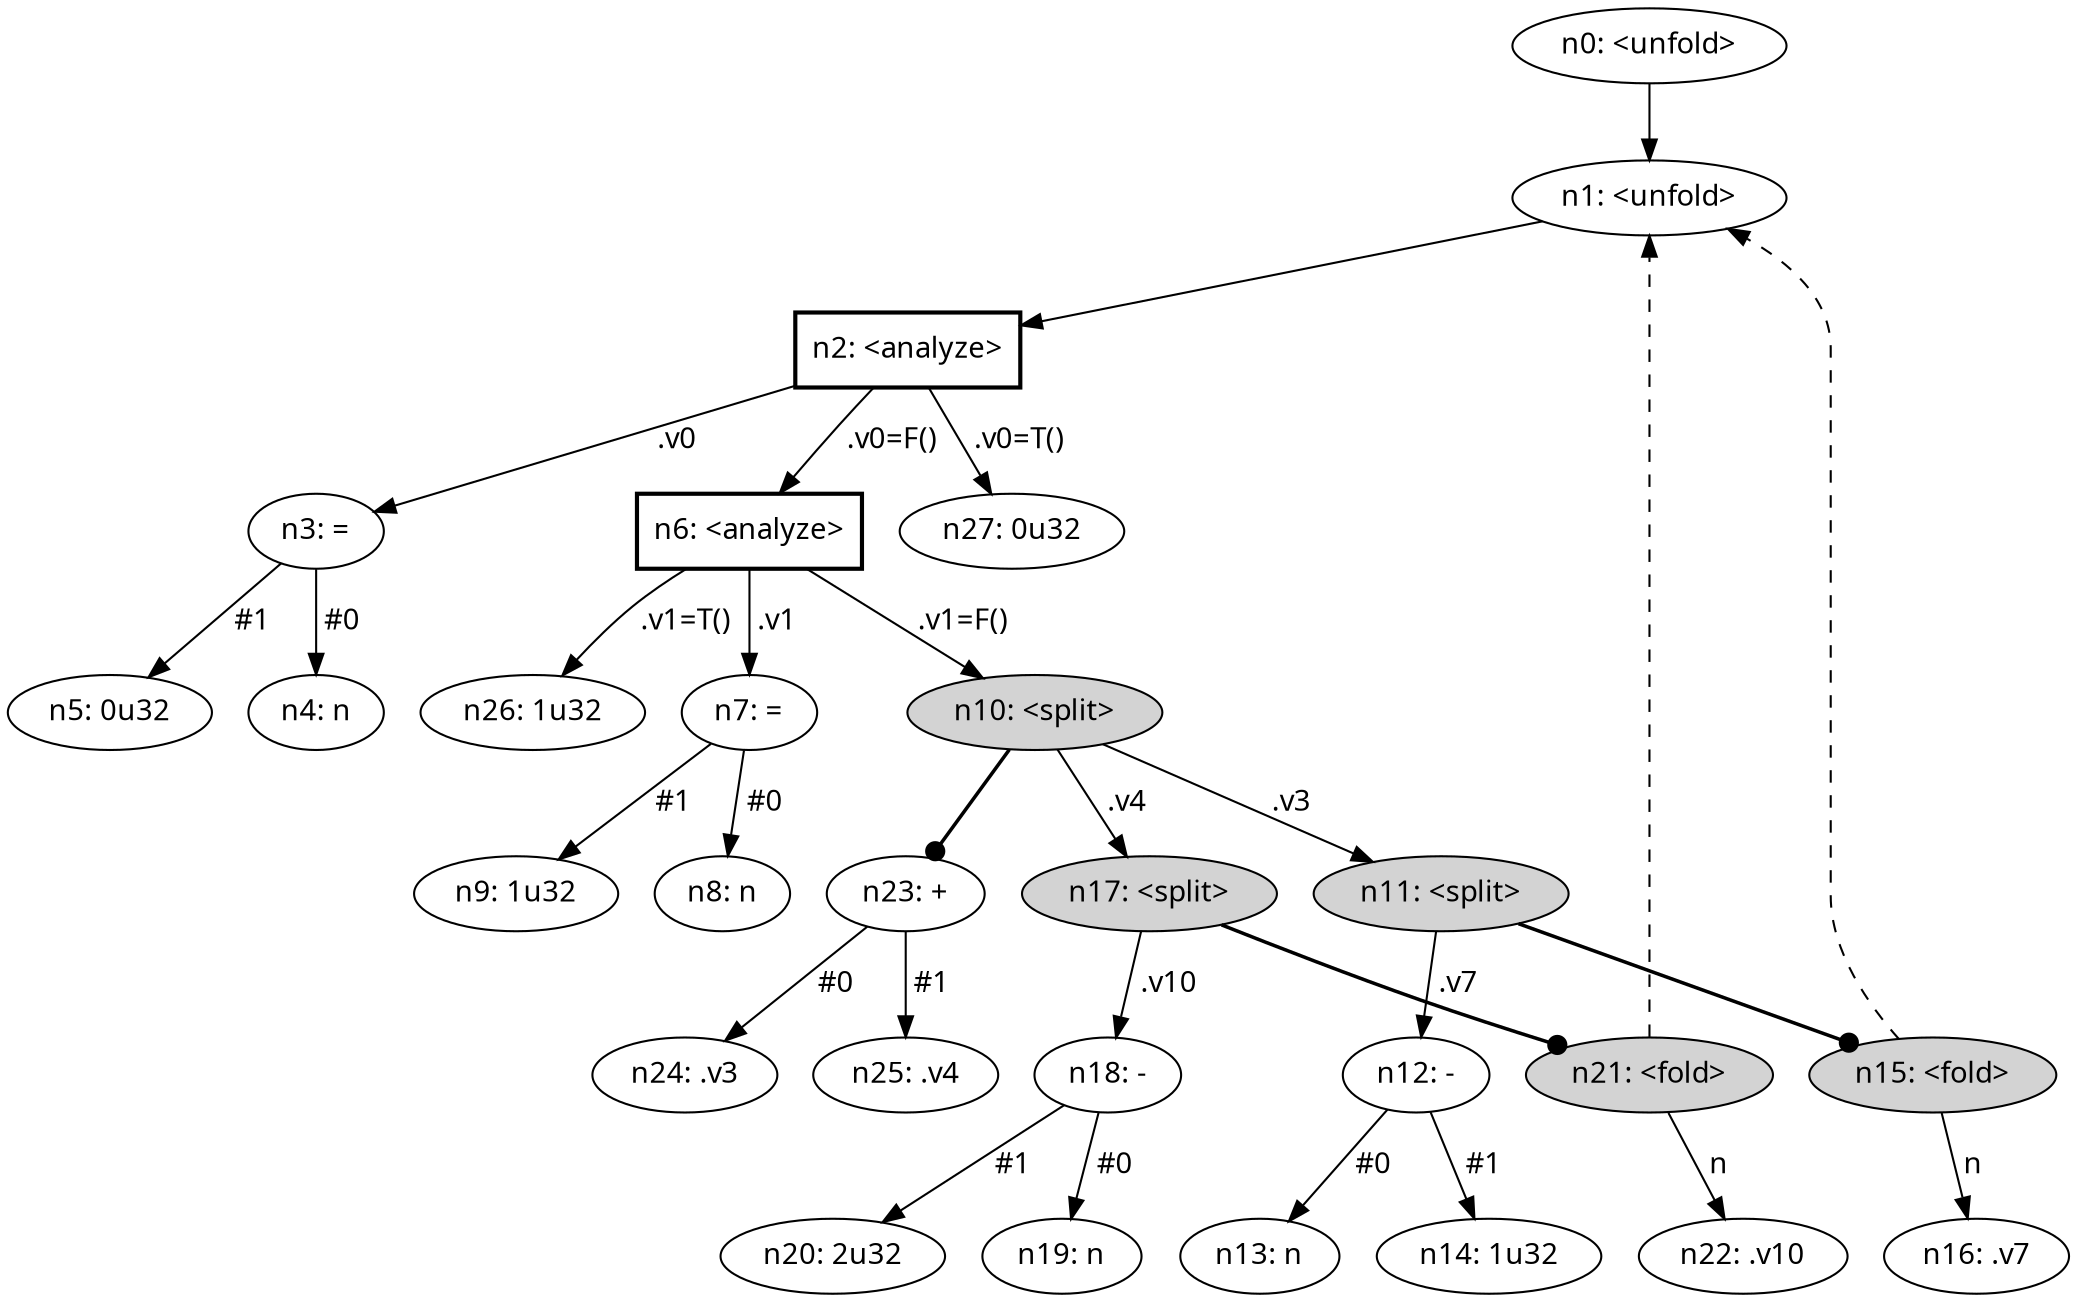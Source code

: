 digraph {
    node [fontname="bold helvetica"];
    edge [fontname="bold helvetica"];
    n0 [label="n0: <unfold>"];
    n1 [label="n1: <unfold>"];
    n0 -> n1;
    n2 [label="n2: <analyze>"] [shape=box style=bold];
    n1 -> n2;
    n3 [label="n3: ="];
    n2 -> n3 [label=" .v0 "];
    n4 [label="n4: n"];
    n3 -> n4 [label=" #0 "];
    n5 [label="n5: 0u32"];
    n3 -> n5 [label=" #1 "];
    n6 [label="n6: <analyze>"] [shape=box style=bold];
    n2 -> n6 [label=" .v0=F() "];
    n7 [label="n7: ="];
    n6 -> n7 [label=" .v1 "];
    n8 [label="n8: n"];
    n7 -> n8 [label=" #0 "];
    n9 [label="n9: 1u32"];
    n7 -> n9 [label=" #1 "];
    n10 [label="n10: <split>"] [style=filled];
    n6 -> n10 [label=" .v1=F() "];
    n11 [label="n11: <split>"] [style=filled];
    n10 -> n11 [label=" .v3 "];
    n12 [label="n12: -"];
    n11 -> n12 [label=" .v7 "];
    n13 [label="n13: n"];
    n12 -> n13 [label=" #0 "];
    n14 [label="n14: 1u32"];
    n12 -> n14 [label=" #1 "];
    n15 [label="n15: <fold>"] [style=filled];
    n11 -> n15 [penwidth=1.7 arrowhead=dot];
    n15 -> n1 [style=dashed];
    n16 [label="n16: .v7"];
    n15 -> n16 [label=" n "];
    n17 [label="n17: <split>"] [style=filled];
    n10 -> n17 [label=" .v4 "];
    n18 [label="n18: -"];
    n17 -> n18 [label=" .v10 "];
    n19 [label="n19: n"];
    n18 -> n19 [label=" #0 "];
    n20 [label="n20: 2u32"];
    n18 -> n20 [label=" #1 "];
    n21 [label="n21: <fold>"] [style=filled];
    n17 -> n21 [penwidth=1.7 arrowhead=dot];
    n21 -> n1 [style=dashed];
    n22 [label="n22: .v10"];
    n21 -> n22 [label=" n "];
    n23 [label="n23: +"];
    n10 -> n23 [penwidth=1.7 arrowhead=dot];
    n24 [label="n24: .v3"];
    n23 -> n24 [label=" #0 "];
    n25 [label="n25: .v4"];
    n23 -> n25 [label=" #1 "];
    n26 [label="n26: 1u32"];
    n6 -> n26 [label=" .v1=T() "];
    n27 [label="n27: 0u32"];
    n2 -> n27 [label=" .v0=T() "];
}
